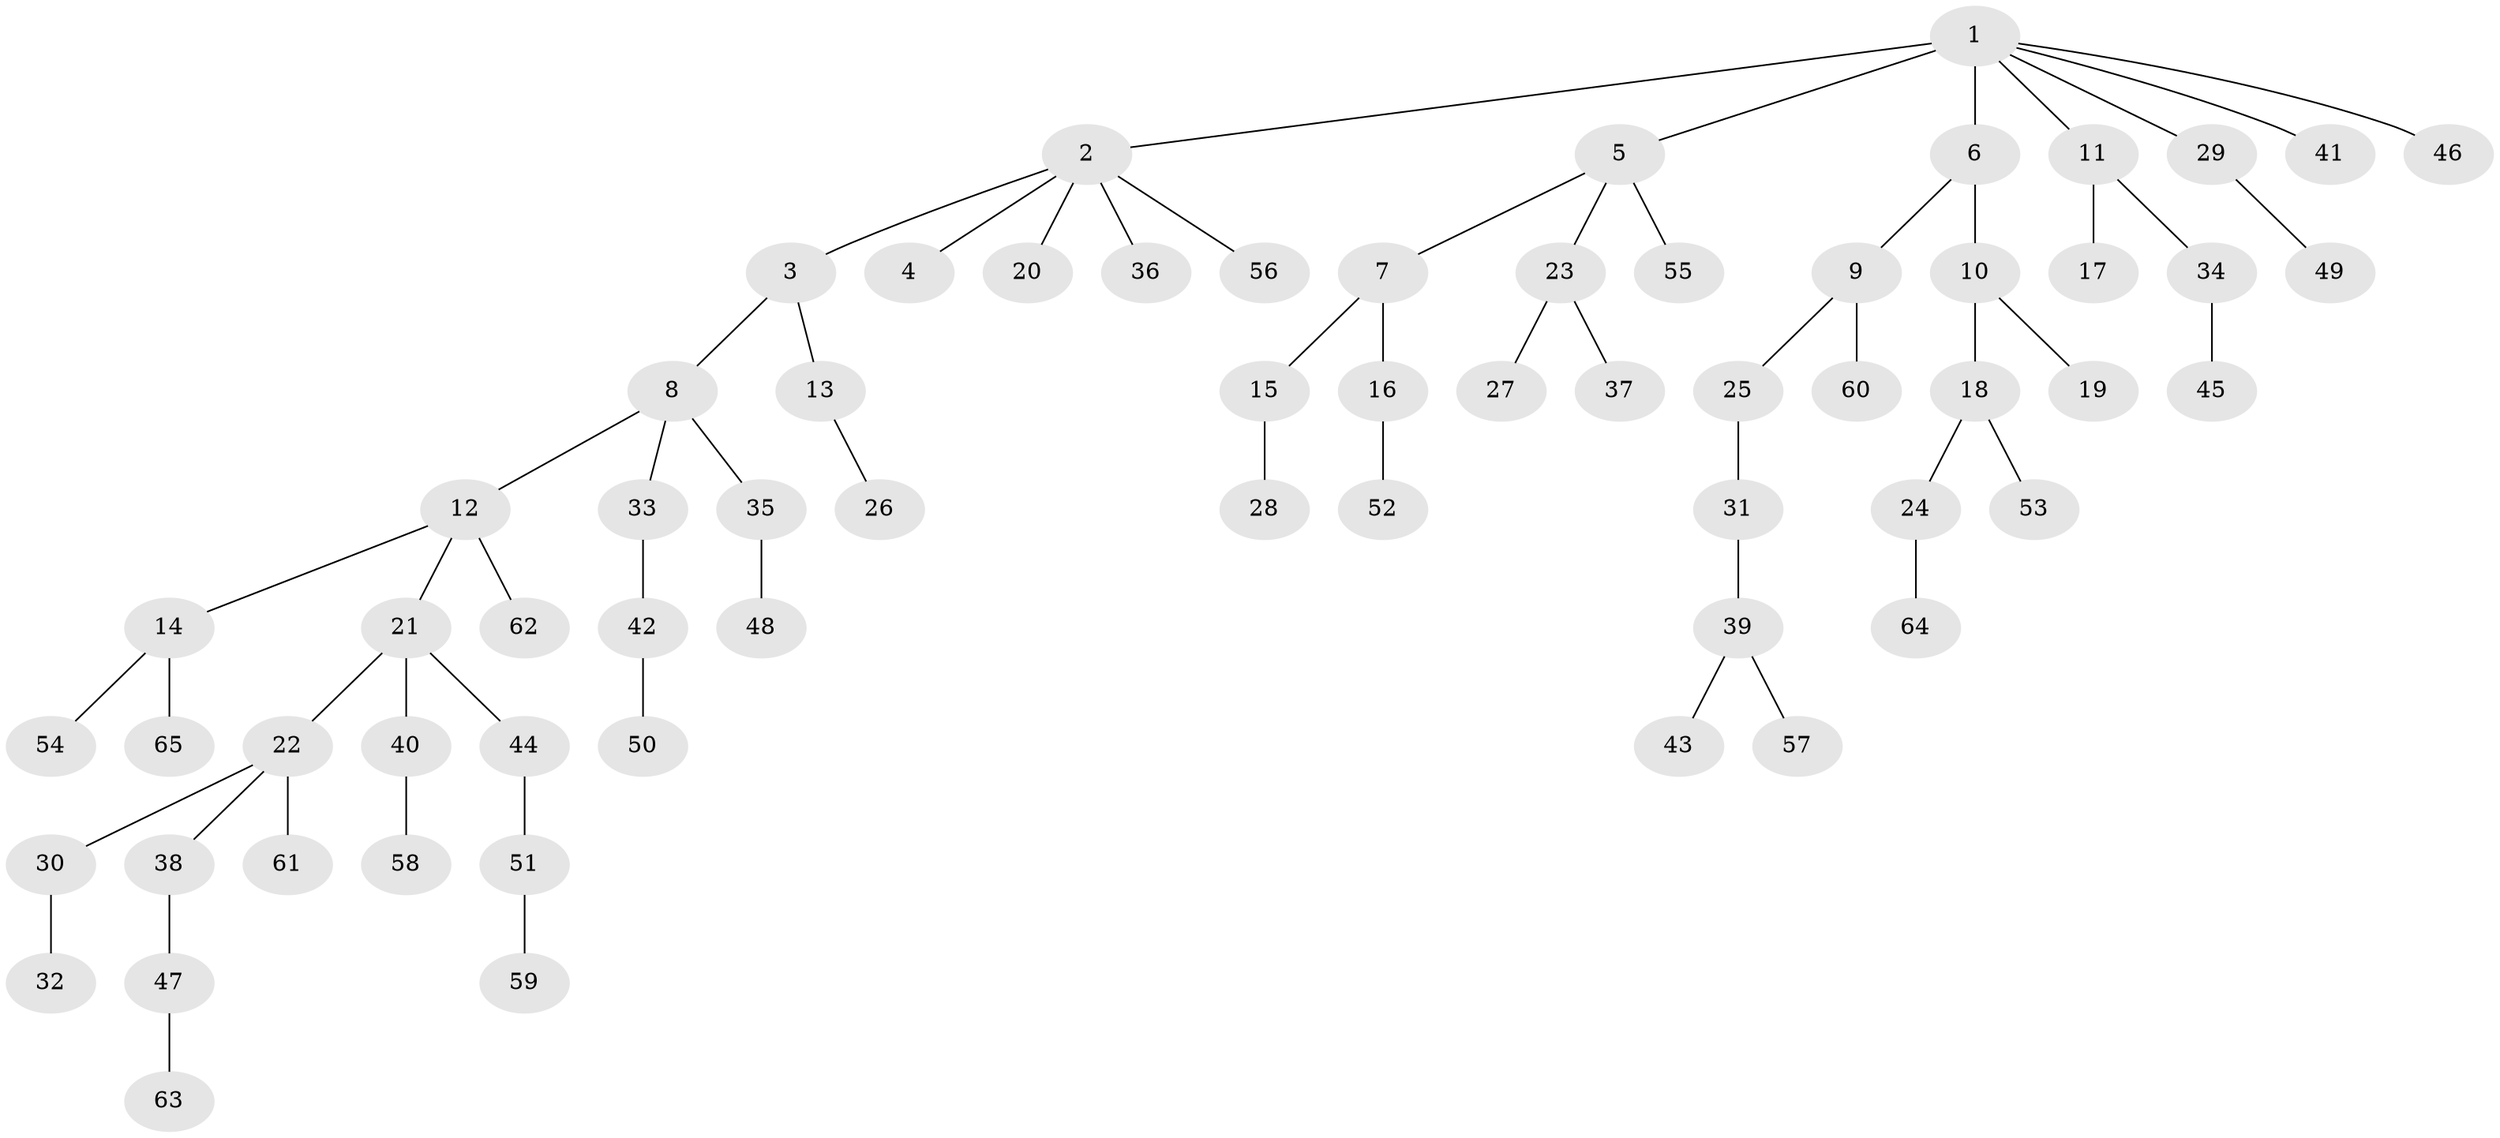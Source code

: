// original degree distribution, {6: 0.031007751937984496, 4: 0.05426356589147287, 2: 0.32558139534883723, 5: 0.03875968992248062, 3: 0.09302325581395349, 1: 0.4573643410852713}
// Generated by graph-tools (version 1.1) at 2025/36/03/09/25 02:36:28]
// undirected, 65 vertices, 64 edges
graph export_dot {
graph [start="1"]
  node [color=gray90,style=filled];
  1;
  2;
  3;
  4;
  5;
  6;
  7;
  8;
  9;
  10;
  11;
  12;
  13;
  14;
  15;
  16;
  17;
  18;
  19;
  20;
  21;
  22;
  23;
  24;
  25;
  26;
  27;
  28;
  29;
  30;
  31;
  32;
  33;
  34;
  35;
  36;
  37;
  38;
  39;
  40;
  41;
  42;
  43;
  44;
  45;
  46;
  47;
  48;
  49;
  50;
  51;
  52;
  53;
  54;
  55;
  56;
  57;
  58;
  59;
  60;
  61;
  62;
  63;
  64;
  65;
  1 -- 2 [weight=1.0];
  1 -- 5 [weight=1.0];
  1 -- 6 [weight=3.0];
  1 -- 11 [weight=1.0];
  1 -- 29 [weight=1.0];
  1 -- 41 [weight=1.0];
  1 -- 46 [weight=1.0];
  2 -- 3 [weight=1.0];
  2 -- 4 [weight=1.0];
  2 -- 20 [weight=1.0];
  2 -- 36 [weight=1.0];
  2 -- 56 [weight=1.0];
  3 -- 8 [weight=1.0];
  3 -- 13 [weight=1.0];
  5 -- 7 [weight=1.0];
  5 -- 23 [weight=1.0];
  5 -- 55 [weight=1.0];
  6 -- 9 [weight=1.0];
  6 -- 10 [weight=1.0];
  7 -- 15 [weight=2.0];
  7 -- 16 [weight=1.0];
  8 -- 12 [weight=1.0];
  8 -- 33 [weight=1.0];
  8 -- 35 [weight=1.0];
  9 -- 25 [weight=1.0];
  9 -- 60 [weight=1.0];
  10 -- 18 [weight=1.0];
  10 -- 19 [weight=2.0];
  11 -- 17 [weight=2.0];
  11 -- 34 [weight=1.0];
  12 -- 14 [weight=1.0];
  12 -- 21 [weight=1.0];
  12 -- 62 [weight=1.0];
  13 -- 26 [weight=1.0];
  14 -- 54 [weight=1.0];
  14 -- 65 [weight=1.0];
  15 -- 28 [weight=1.0];
  16 -- 52 [weight=1.0];
  18 -- 24 [weight=1.0];
  18 -- 53 [weight=1.0];
  21 -- 22 [weight=1.0];
  21 -- 40 [weight=1.0];
  21 -- 44 [weight=2.0];
  22 -- 30 [weight=1.0];
  22 -- 38 [weight=1.0];
  22 -- 61 [weight=1.0];
  23 -- 27 [weight=1.0];
  23 -- 37 [weight=1.0];
  24 -- 64 [weight=1.0];
  25 -- 31 [weight=1.0];
  29 -- 49 [weight=1.0];
  30 -- 32 [weight=1.0];
  31 -- 39 [weight=1.0];
  33 -- 42 [weight=1.0];
  34 -- 45 [weight=1.0];
  35 -- 48 [weight=1.0];
  38 -- 47 [weight=2.0];
  39 -- 43 [weight=1.0];
  39 -- 57 [weight=1.0];
  40 -- 58 [weight=1.0];
  42 -- 50 [weight=1.0];
  44 -- 51 [weight=1.0];
  47 -- 63 [weight=1.0];
  51 -- 59 [weight=1.0];
}
